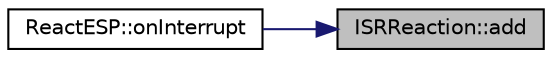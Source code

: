 digraph "ISRReaction::add"
{
 // INTERACTIVE_SVG=YES
 // LATEX_PDF_SIZE
  bgcolor="transparent";
  edge [fontname="Helvetica",fontsize="10",labelfontname="Helvetica",labelfontsize="10"];
  node [fontname="Helvetica",fontsize="10",shape=record];
  rankdir="RL";
  Node1 [label="ISRReaction::add",height=0.2,width=0.4,color="black", fillcolor="grey75", style="filled", fontcolor="black",tooltip=" "];
  Node1 -> Node2 [dir="back",color="midnightblue",fontsize="10",style="solid",fontname="Helvetica"];
  Node2 [label="ReactESP::onInterrupt",height=0.2,width=0.4,color="black",URL="$class_react_e_s_p.html#a02ce0511803b0d3a1fcec6bc56ff8b3f",tooltip="Create a new ISRReaction (interrupt reaction)"];
}
